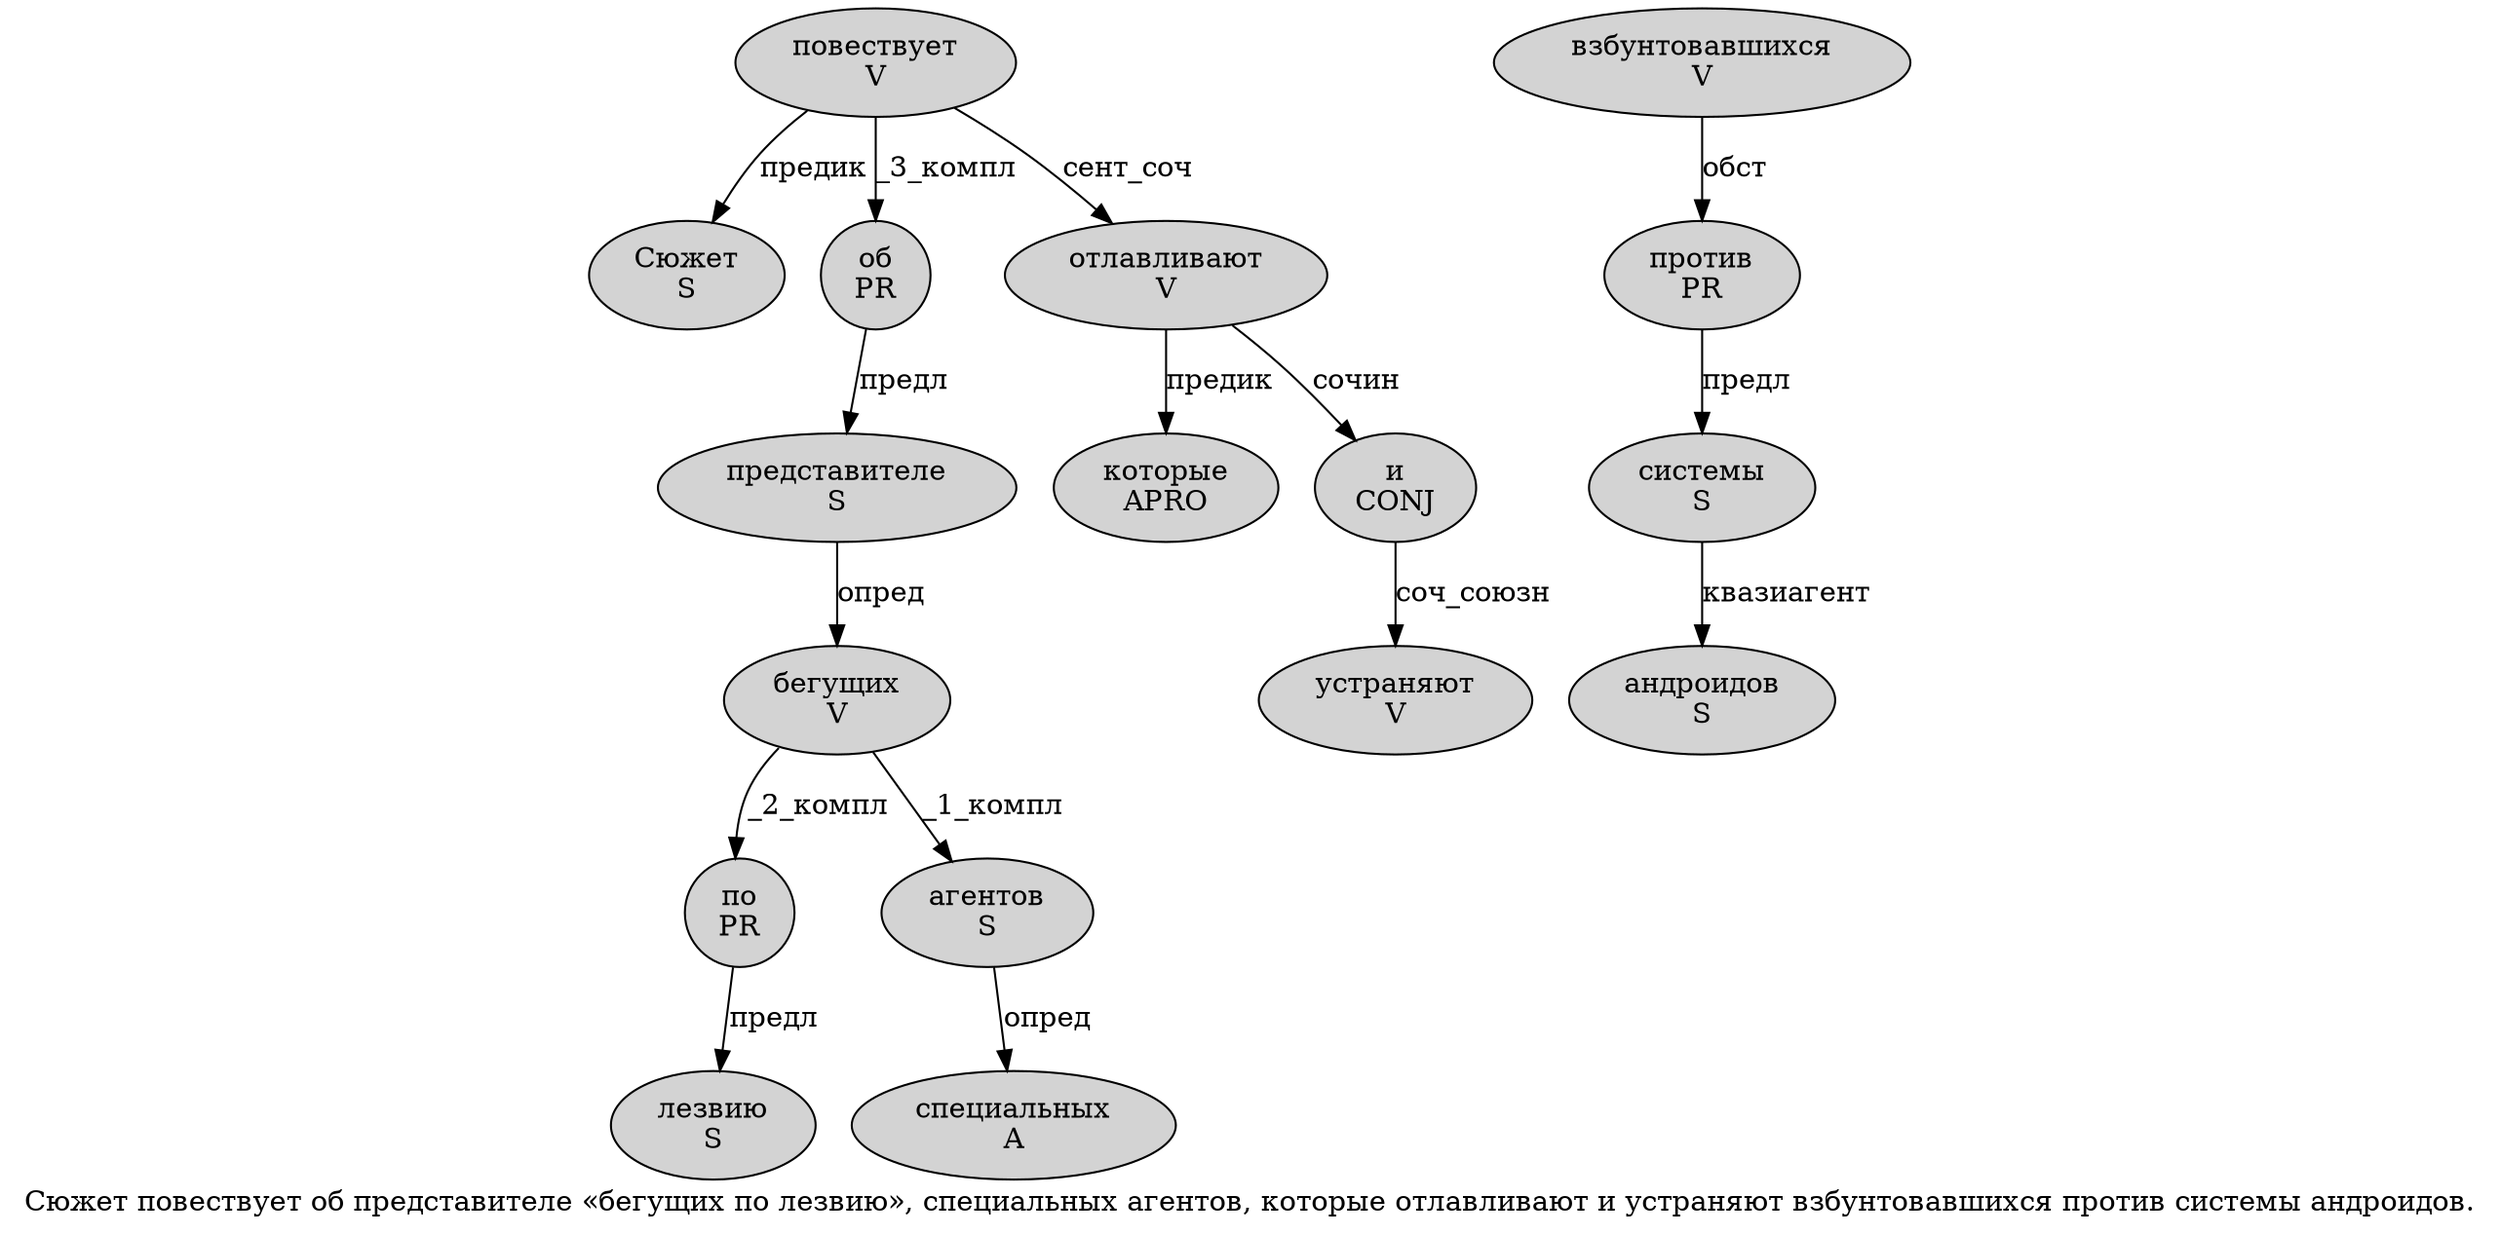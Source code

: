 digraph SENTENCE_2778 {
	graph [label="Сюжет повествует об представителе «бегущих по лезвию», специальных агентов, которые отлавливают и устраняют взбунтовавшихся против системы андроидов."]
	node [style=filled]
		0 [label="Сюжет
S" color="" fillcolor=lightgray penwidth=1 shape=ellipse]
		1 [label="повествует
V" color="" fillcolor=lightgray penwidth=1 shape=ellipse]
		2 [label="об
PR" color="" fillcolor=lightgray penwidth=1 shape=ellipse]
		3 [label="представителе
S" color="" fillcolor=lightgray penwidth=1 shape=ellipse]
		5 [label="бегущих
V" color="" fillcolor=lightgray penwidth=1 shape=ellipse]
		6 [label="по
PR" color="" fillcolor=lightgray penwidth=1 shape=ellipse]
		7 [label="лезвию
S" color="" fillcolor=lightgray penwidth=1 shape=ellipse]
		10 [label="специальных
A" color="" fillcolor=lightgray penwidth=1 shape=ellipse]
		11 [label="агентов
S" color="" fillcolor=lightgray penwidth=1 shape=ellipse]
		13 [label="которые
APRO" color="" fillcolor=lightgray penwidth=1 shape=ellipse]
		14 [label="отлавливают
V" color="" fillcolor=lightgray penwidth=1 shape=ellipse]
		15 [label="и
CONJ" color="" fillcolor=lightgray penwidth=1 shape=ellipse]
		16 [label="устраняют
V" color="" fillcolor=lightgray penwidth=1 shape=ellipse]
		17 [label="взбунтовавшихся
V" color="" fillcolor=lightgray penwidth=1 shape=ellipse]
		18 [label="против
PR" color="" fillcolor=lightgray penwidth=1 shape=ellipse]
		19 [label="системы
S" color="" fillcolor=lightgray penwidth=1 shape=ellipse]
		20 [label="андроидов
S" color="" fillcolor=lightgray penwidth=1 shape=ellipse]
			18 -> 19 [label="предл"]
			2 -> 3 [label="предл"]
			6 -> 7 [label="предл"]
			5 -> 6 [label="_2_компл"]
			5 -> 11 [label="_1_компл"]
			15 -> 16 [label="соч_союзн"]
			3 -> 5 [label="опред"]
			1 -> 0 [label="предик"]
			1 -> 2 [label="_3_компл"]
			1 -> 14 [label="сент_соч"]
			11 -> 10 [label="опред"]
			17 -> 18 [label="обст"]
			14 -> 13 [label="предик"]
			14 -> 15 [label="сочин"]
			19 -> 20 [label="квазиагент"]
}